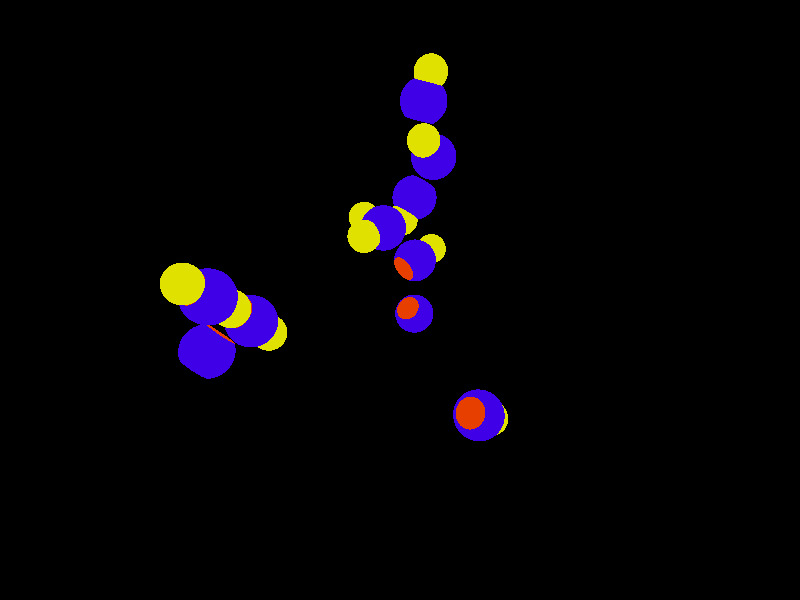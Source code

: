 #include "colors.inc"

#declare locX=9.12819;
#declare locY=9.12819;
#declare locZ=9.12819;

#declare colorLock=color rgb<0.05, 0, 0.8>;
#declare colorLockCavity=color rgb<0.8, 0.05, 0>;
#declare colorKey=color rgb<0.75, 0.75, 0>;

#declare ambientv=0.3;
#declare phongv=0.1;

background { color rgb <0.0, 0.0, 0.0> }

camera {
location <locX,locY,locZ>
look_at <0,0,0>
}

light_source {
<locX,locY,locZ>
color White
}

difference {
sphere {
<2.89636,-0.604179,-2.71369>
,0.7
texture { pigment { colorLock } }
finish {ambient ambientv
 phong phongv }
}
union {
sphere {
<2.4318,-1.25548,-2.71369>
,0.5
texture { pigment { colorLockCavity } }
finish {ambient ambientv
 phong phongv }
 }
sphere {
<3.36091,0.0471178,-2.71369>
,0.5
texture { pigment { colorLockCavity } }
finish {ambient ambientv
 phong phongv }
 }
}
}

difference {
sphere {
<-4.02152,3.67854,-3.033>
,0.7
texture { pigment { colorLock } }
finish {ambient ambientv
 phong phongv }
}
union {
sphere {
<-4.29107,4.43177,-3.033>
,0.5
texture { pigment { colorLockCavity } }
finish {ambient ambientv
 phong phongv }
 }
sphere {
<-3.75197,2.92532,-3.033>
,0.5
texture { pigment { colorLockCavity } }
finish {ambient ambientv
 phong phongv }
 }
}
}

difference {
sphere {
<-3.412,-1.42808,-2.7028>
,0.7
texture { pigment { colorLock } }
finish {ambient ambientv
 phong phongv }
}
union {
sphere {
<-2.62164,-1.55188,-2.7028>
,0.5
texture { pigment { colorLockCavity } }
finish {ambient ambientv
 phong phongv }
 }
sphere {
<-4.20236,-1.30428,-2.7028>
,0.5
texture { pigment { colorLockCavity } }
finish {ambient ambientv
 phong phongv }
 }
}
}

difference {
sphere {
<-4.19039,1.98818,-2.71608>
,0.7
texture { pigment { colorLock } }
finish {ambient ambientv
 phong phongv }
}
union {
sphere {
<-4.65888,1.33971,-2.71608>
,0.5
texture { pigment { colorLockCavity } }
finish {ambient ambientv
 phong phongv }
 }
sphere {
<-3.7219,2.63665,-2.71608>
,0.5
texture { pigment { colorLockCavity } }
finish {ambient ambientv
 phong phongv }
 }
}
}

difference {
sphere {
<-2.16978,0.200942,-2.89834>
,0.7
texture { pigment { colorLock } }
finish {ambient ambientv
 phong phongv }
}
union {
sphere {
<-2.96952,0.180344,-2.89834>
,0.5
texture { pigment { colorLockCavity } }
finish {ambient ambientv
 phong phongv }
 }
sphere {
<-1.37005,0.221541,-2.89834>
,0.5
texture { pigment { colorLockCavity } }
finish {ambient ambientv
 phong phongv }
 }
}
}

difference {
sphere {
<-3.55349,0.762065,-2.90289>
,0.7
texture { pigment { colorLock } }
finish {ambient ambientv
 phong phongv }
}
union {
sphere {
<-2.99154,0.192673,-2.90289>
,0.5
texture { pigment { colorLockCavity } }
finish {ambient ambientv
 phong phongv }
 }
sphere {
<-4.11545,1.33146,-2.90289>
,0.5
texture { pigment { colorLockCavity } }
finish {ambient ambientv
 phong phongv }
 }
}
}

difference {
sphere {
<3.91908,0.69678,-2.71365>
,0.7
texture { pigment { colorLock } }
finish {ambient ambientv
 phong phongv }
}
union {
sphere {
<4.44013,1.30383,-2.71365>
,0.5
texture { pigment { colorLockCavity } }
finish {ambient ambientv
 phong phongv }
 }
sphere {
<3.39803,0.0897334,-2.71365>
,0.5
texture { pigment { colorLockCavity } }
finish {ambient ambientv
 phong phongv }
 }
}
}

difference {
sphere {
<4.26681,-0.831186,-2.70621>
,0.7
texture { pigment { colorLock } }
finish {ambient ambientv
 phong phongv }
}
union {
sphere {
<4.91629,-1.29828,-2.70621>
,0.5
texture { pigment { colorLockCavity } }
finish {ambient ambientv
 phong phongv }
 }
sphere {
<3.61733,-0.364091,-2.70621>
,0.5
texture { pigment { colorLockCavity } }
finish {ambient ambientv
 phong phongv }
 }
}
}

difference {
sphere {
<-0.624105,-2.97361,2.42761>
,0.7
texture { pigment { colorLock } }
finish {ambient ambientv
 phong phongv }
}
union {
sphere {
<-1.20778,-3.52072,2.42761>
,0.5
texture { pigment { colorLockCavity } }
finish {ambient ambientv
 phong phongv }
 }
sphere {
<-0.0404326,-2.4265,2.42761>
,0.5
texture { pigment { colorLockCavity } }
finish {ambient ambientv
 phong phongv }
 }
}
}

difference {
sphere {
<-3.78185,-4.02391,-3.03904>
,0.7
texture { pigment { colorLock } }
finish {ambient ambientv
 phong phongv }
}
union {
sphere {
<-3.27897,-3.40172,-3.03904>
,0.5
texture { pigment { colorLockCavity } }
finish {ambient ambientv
 phong phongv }
 }
sphere {
<-4.28473,-4.64609,-3.03904>
,0.5
texture { pigment { colorLockCavity } }
finish {ambient ambientv
 phong phongv }
 }
}
}

sphere {
<4.45232,1.32115,-2.72352>
,0.5
texture { pigment { colorKey } }
finish {ambient ambientv
 phong phongv }
}
sphere {
<-2.42996,0.043348,-4.0743>
,0.5
texture { pigment { colorKey } }
finish {ambient ambientv
 phong phongv }
}
sphere {
<-4.20581,-1.30424,-2.70268>
,0.5
texture { pigment { colorKey } }
finish {ambient ambientv
 phong phongv }
}
sphere {
<-4.30131,4.46553,-3.0322>
,0.5
texture { pigment { colorKey } }
finish {ambient ambientv
 phong phongv }
}
sphere {
<-1.21632,-3.52625,2.42902>
,0.5
texture { pigment { colorKey } }
finish {ambient ambientv
 phong phongv }
}
sphere {
<2.42955,-1.25745,-2.714>
,0.5
texture { pigment { colorKey } }
finish {ambient ambientv
 phong phongv }
}
sphere {
<-3.71447,2.64278,-2.71463>
,0.5
texture { pigment { colorKey } }
finish {ambient ambientv
 phong phongv }
}
sphere {
<-2.98801,0.184761,-2.90402>
,0.5
texture { pigment { colorKey } }
finish {ambient ambientv
 phong phongv }
}
sphere {
<-1.36393,0.222231,-2.89755>
,0.5
texture { pigment { colorKey } }
finish {ambient ambientv
 phong phongv }
}
sphere {
<3.38918,0.0631816,-2.71883>
,0.5
texture { pigment { colorKey } }
finish {ambient ambientv
 phong phongv }
}
